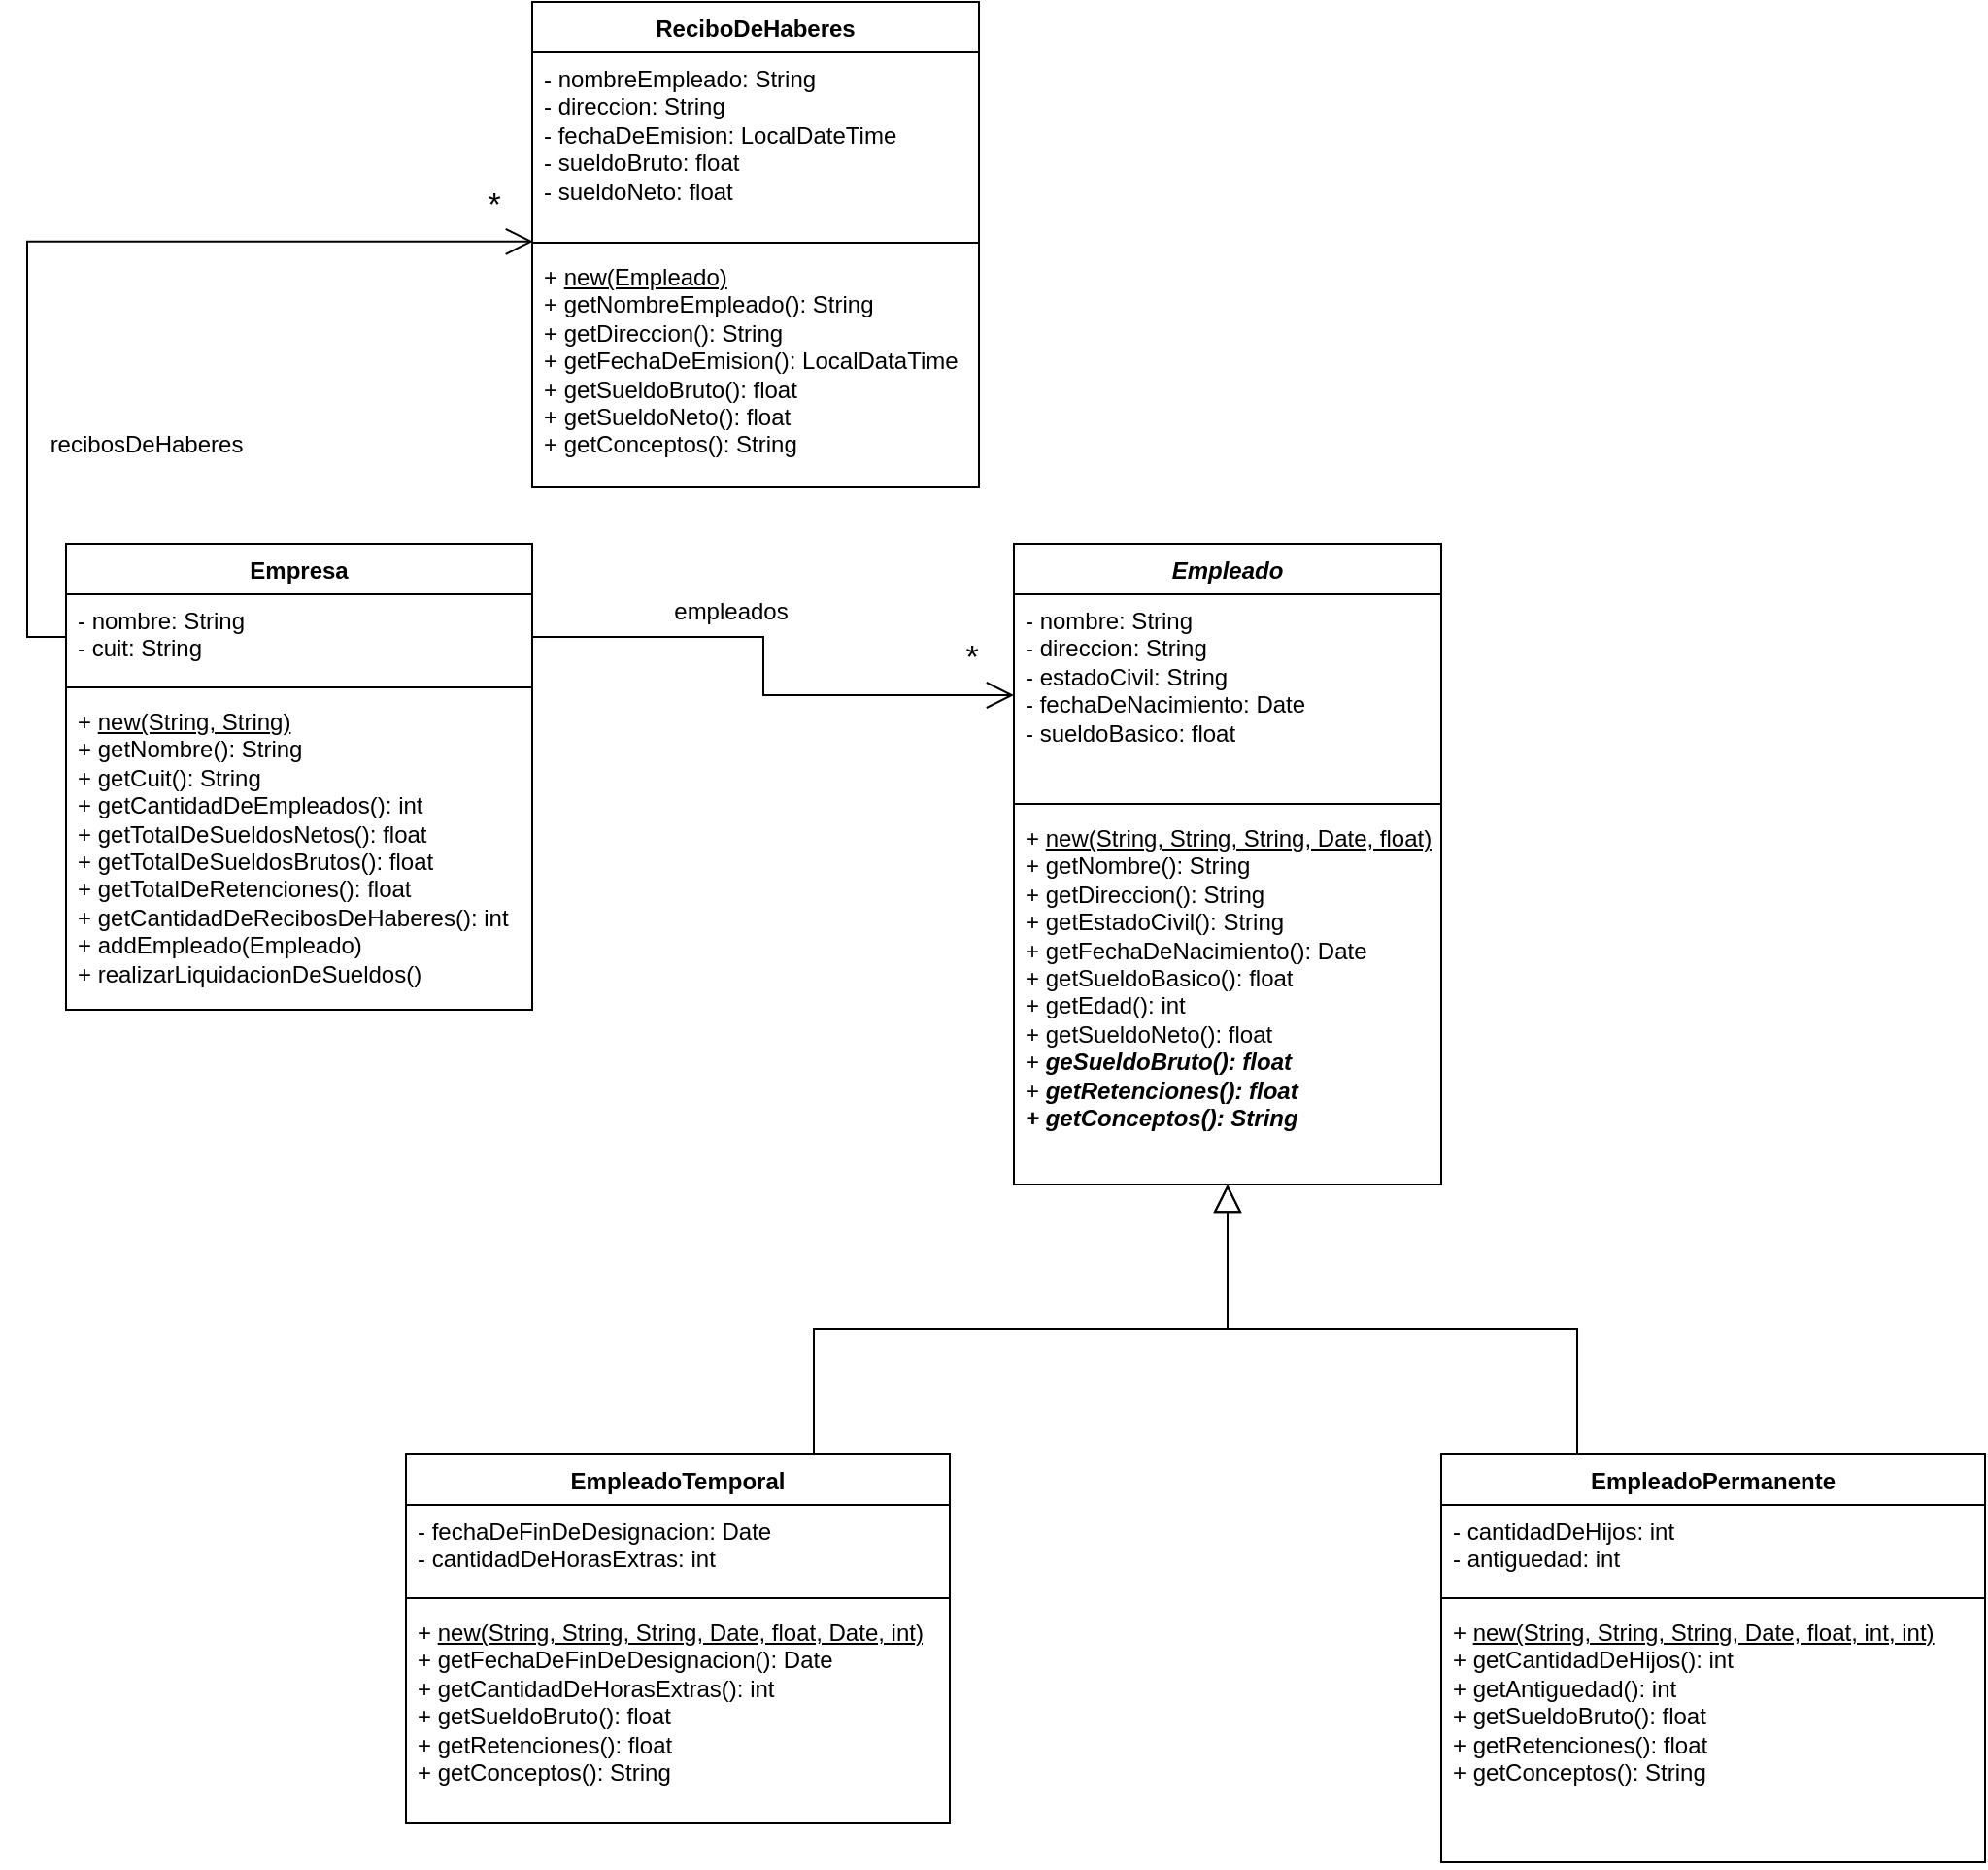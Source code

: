 <mxfile version="26.2.14">
  <diagram name="Página-1" id="mZQW4fi0oKs5TE2i5J2t">
    <mxGraphModel dx="1042" dy="580" grid="1" gridSize="10" guides="1" tooltips="1" connect="1" arrows="1" fold="1" page="1" pageScale="1" pageWidth="827" pageHeight="1169" math="0" shadow="0">
      <root>
        <mxCell id="0" />
        <mxCell id="1" parent="0" />
        <mxCell id="La2GDN7J3TuxR0nn211_-1" value="Empresa" style="swimlane;fontStyle=1;align=center;verticalAlign=top;childLayout=stackLayout;horizontal=1;startSize=26;horizontalStack=0;resizeParent=1;resizeParentMax=0;resizeLast=0;collapsible=1;marginBottom=0;whiteSpace=wrap;html=1;" parent="1" vertex="1">
          <mxGeometry x="45" y="289" width="240" height="240" as="geometry" />
        </mxCell>
        <mxCell id="La2GDN7J3TuxR0nn211_-2" value="- nombre: String&lt;div&gt;- cuit: String&lt;/div&gt;" style="text;strokeColor=none;fillColor=none;align=left;verticalAlign=top;spacingLeft=4;spacingRight=4;overflow=hidden;rotatable=0;points=[[0,0.5],[1,0.5]];portConstraint=eastwest;whiteSpace=wrap;html=1;" parent="La2GDN7J3TuxR0nn211_-1" vertex="1">
          <mxGeometry y="26" width="240" height="44" as="geometry" />
        </mxCell>
        <mxCell id="La2GDN7J3TuxR0nn211_-3" value="" style="line;strokeWidth=1;fillColor=none;align=left;verticalAlign=middle;spacingTop=-1;spacingLeft=3;spacingRight=3;rotatable=0;labelPosition=right;points=[];portConstraint=eastwest;strokeColor=inherit;" parent="La2GDN7J3TuxR0nn211_-1" vertex="1">
          <mxGeometry y="70" width="240" height="8" as="geometry" />
        </mxCell>
        <mxCell id="La2GDN7J3TuxR0nn211_-4" value="+ &lt;u&gt;new(String, String)&lt;/u&gt;&lt;div&gt;+ getNombre(): String&lt;/div&gt;&lt;div&gt;+ getCuit(): String&lt;/div&gt;&lt;div&gt;+ getCantidadDeEmpleados(): int&lt;/div&gt;&lt;div&gt;+ getTotalDeSueldosNetos(): float&lt;/div&gt;&lt;div&gt;+ getTotalDeSueldosBrutos(): float&lt;/div&gt;&lt;div&gt;+ getTotalDeRetenciones(): float&lt;/div&gt;&lt;div&gt;+ getCantidadDeRecibosDeHaberes(): int&lt;/div&gt;&lt;div&gt;+ addEmpleado(Empleado)&lt;/div&gt;&lt;div&gt;+ realizarLiquidacionDeSueldos()&lt;/div&gt;&lt;div&gt;&lt;br&gt;&lt;/div&gt;" style="text;strokeColor=none;fillColor=none;align=left;verticalAlign=top;spacingLeft=4;spacingRight=4;overflow=hidden;rotatable=0;points=[[0,0.5],[1,0.5]];portConstraint=eastwest;whiteSpace=wrap;html=1;" parent="La2GDN7J3TuxR0nn211_-1" vertex="1">
          <mxGeometry y="78" width="240" height="162" as="geometry" />
        </mxCell>
        <mxCell id="La2GDN7J3TuxR0nn211_-5" value="&lt;i&gt;Empleado&lt;/i&gt;" style="swimlane;fontStyle=1;align=center;verticalAlign=top;childLayout=stackLayout;horizontal=1;startSize=26;horizontalStack=0;resizeParent=1;resizeParentMax=0;resizeLast=0;collapsible=1;marginBottom=0;whiteSpace=wrap;html=1;" parent="1" vertex="1">
          <mxGeometry x="533" y="289" width="220" height="330" as="geometry" />
        </mxCell>
        <mxCell id="La2GDN7J3TuxR0nn211_-6" value="- nombre: String&lt;div&gt;- direccion: String&lt;/div&gt;&lt;div&gt;- estadoCivil: String&lt;/div&gt;&lt;div&gt;- fechaDeNacimiento: Date&lt;/div&gt;&lt;div&gt;- sueldoBasico: float&lt;/div&gt;" style="text;strokeColor=none;fillColor=none;align=left;verticalAlign=top;spacingLeft=4;spacingRight=4;overflow=hidden;rotatable=0;points=[[0,0.5],[1,0.5]];portConstraint=eastwest;whiteSpace=wrap;html=1;" parent="La2GDN7J3TuxR0nn211_-5" vertex="1">
          <mxGeometry y="26" width="220" height="104" as="geometry" />
        </mxCell>
        <mxCell id="La2GDN7J3TuxR0nn211_-7" value="" style="line;strokeWidth=1;fillColor=none;align=left;verticalAlign=middle;spacingTop=-1;spacingLeft=3;spacingRight=3;rotatable=0;labelPosition=right;points=[];portConstraint=eastwest;strokeColor=inherit;" parent="La2GDN7J3TuxR0nn211_-5" vertex="1">
          <mxGeometry y="130" width="220" height="8" as="geometry" />
        </mxCell>
        <mxCell id="La2GDN7J3TuxR0nn211_-8" value="+ &lt;u&gt;new(String, String, String, Date, float)&lt;/u&gt;&lt;div&gt;+ getNombre(): String&lt;/div&gt;&lt;div&gt;+ getDireccion(): String&lt;/div&gt;&lt;div&gt;+ getEstadoCivil(): String&lt;/div&gt;&lt;div&gt;+ getFechaDeNacimiento(): Date&lt;/div&gt;&lt;div&gt;+ getSueldoBasico(): float&lt;/div&gt;&lt;div&gt;+ getEdad(): int&lt;/div&gt;&lt;div&gt;+ getSueldoNeto(): float&lt;/div&gt;&lt;div&gt;+ &lt;b&gt;&lt;i&gt;geSueldoBruto(): float&lt;/i&gt;&lt;/b&gt;&lt;/div&gt;&lt;div&gt;+ &lt;i&gt;&lt;b&gt;getRetenciones(): float&lt;/b&gt;&lt;/i&gt;&lt;/div&gt;&lt;div&gt;&lt;i&gt;&lt;b&gt;+ getConceptos(): String&lt;/b&gt;&lt;/i&gt;&lt;/div&gt;" style="text;strokeColor=none;fillColor=none;align=left;verticalAlign=top;spacingLeft=4;spacingRight=4;overflow=hidden;rotatable=0;points=[[0,0.5],[1,0.5]];portConstraint=eastwest;whiteSpace=wrap;html=1;" parent="La2GDN7J3TuxR0nn211_-5" vertex="1">
          <mxGeometry y="138" width="220" height="192" as="geometry" />
        </mxCell>
        <mxCell id="La2GDN7J3TuxR0nn211_-10" value="empleados" style="text;html=1;align=center;verticalAlign=middle;resizable=0;points=[];autosize=1;strokeColor=none;fillColor=none;" parent="1" vertex="1">
          <mxGeometry x="347" y="309" width="80" height="30" as="geometry" />
        </mxCell>
        <mxCell id="La2GDN7J3TuxR0nn211_-15" style="edgeStyle=orthogonalEdgeStyle;rounded=0;orthogonalLoop=1;jettySize=auto;html=1;exitX=1;exitY=0.5;exitDx=0;exitDy=0;endSize=12;endArrow=open;endFill=0;" parent="1" source="La2GDN7J3TuxR0nn211_-2" target="La2GDN7J3TuxR0nn211_-6" edge="1">
          <mxGeometry relative="1" as="geometry" />
        </mxCell>
        <mxCell id="La2GDN7J3TuxR0nn211_-16" value="&lt;font style=&quot;font-size: 17px;&quot;&gt;*&lt;/font&gt;" style="text;html=1;align=center;verticalAlign=middle;resizable=0;points=[];autosize=1;strokeColor=none;fillColor=none;" parent="1" vertex="1">
          <mxGeometry x="496" y="333" width="30" height="30" as="geometry" />
        </mxCell>
        <mxCell id="La2GDN7J3TuxR0nn211_-26" style="edgeStyle=orthogonalEdgeStyle;rounded=0;orthogonalLoop=1;jettySize=auto;html=1;exitX=0.75;exitY=0;exitDx=0;exitDy=0;endArrow=block;endFill=0;endSize=12;" parent="1" source="La2GDN7J3TuxR0nn211_-17" target="La2GDN7J3TuxR0nn211_-5" edge="1">
          <mxGeometry relative="1" as="geometry" />
        </mxCell>
        <mxCell id="La2GDN7J3TuxR0nn211_-17" value="EmpleadoTemporal" style="swimlane;fontStyle=1;align=center;verticalAlign=top;childLayout=stackLayout;horizontal=1;startSize=26;horizontalStack=0;resizeParent=1;resizeParentMax=0;resizeLast=0;collapsible=1;marginBottom=0;whiteSpace=wrap;html=1;" parent="1" vertex="1">
          <mxGeometry x="220" y="758" width="280" height="190" as="geometry" />
        </mxCell>
        <mxCell id="La2GDN7J3TuxR0nn211_-18" value="- fechaDeFinDeDesignacion: Date&lt;div&gt;- cantidadDeHorasExtras: int&lt;/div&gt;" style="text;strokeColor=none;fillColor=none;align=left;verticalAlign=top;spacingLeft=4;spacingRight=4;overflow=hidden;rotatable=0;points=[[0,0.5],[1,0.5]];portConstraint=eastwest;whiteSpace=wrap;html=1;" parent="La2GDN7J3TuxR0nn211_-17" vertex="1">
          <mxGeometry y="26" width="280" height="44" as="geometry" />
        </mxCell>
        <mxCell id="La2GDN7J3TuxR0nn211_-19" value="" style="line;strokeWidth=1;fillColor=none;align=left;verticalAlign=middle;spacingTop=-1;spacingLeft=3;spacingRight=3;rotatable=0;labelPosition=right;points=[];portConstraint=eastwest;strokeColor=inherit;" parent="La2GDN7J3TuxR0nn211_-17" vertex="1">
          <mxGeometry y="70" width="280" height="8" as="geometry" />
        </mxCell>
        <mxCell id="La2GDN7J3TuxR0nn211_-20" value="+ &lt;u&gt;new(String, String, String, Date, float, Date, int)&lt;/u&gt;&lt;div&gt;+ getFechaDeFinDeDesignacion(): Date&lt;/div&gt;&lt;div&gt;+ getCantidadDeHorasExtras(): int&lt;/div&gt;&lt;div&gt;+ getSueldoBruto(): float&lt;/div&gt;&lt;div&gt;+ getRetenciones(): float&lt;/div&gt;&lt;div&gt;+ getConceptos(): String&lt;/div&gt;&lt;div&gt;&lt;br&gt;&lt;/div&gt;" style="text;strokeColor=none;fillColor=none;align=left;verticalAlign=top;spacingLeft=4;spacingRight=4;overflow=hidden;rotatable=0;points=[[0,0.5],[1,0.5]];portConstraint=eastwest;whiteSpace=wrap;html=1;" parent="La2GDN7J3TuxR0nn211_-17" vertex="1">
          <mxGeometry y="78" width="280" height="112" as="geometry" />
        </mxCell>
        <mxCell id="La2GDN7J3TuxR0nn211_-27" style="edgeStyle=orthogonalEdgeStyle;rounded=0;orthogonalLoop=1;jettySize=auto;html=1;exitX=0.25;exitY=0;exitDx=0;exitDy=0;endArrow=block;endFill=0;endSize=12;" parent="1" source="La2GDN7J3TuxR0nn211_-21" target="La2GDN7J3TuxR0nn211_-5" edge="1">
          <mxGeometry relative="1" as="geometry" />
        </mxCell>
        <mxCell id="La2GDN7J3TuxR0nn211_-21" value="EmpleadoPermanente" style="swimlane;fontStyle=1;align=center;verticalAlign=top;childLayout=stackLayout;horizontal=1;startSize=26;horizontalStack=0;resizeParent=1;resizeParentMax=0;resizeLast=0;collapsible=1;marginBottom=0;whiteSpace=wrap;html=1;" parent="1" vertex="1">
          <mxGeometry x="753" y="758" width="280" height="210" as="geometry" />
        </mxCell>
        <mxCell id="La2GDN7J3TuxR0nn211_-22" value="- cantidadDeHijos: int&lt;div&gt;- antiguedad: int&lt;/div&gt;" style="text;strokeColor=none;fillColor=none;align=left;verticalAlign=top;spacingLeft=4;spacingRight=4;overflow=hidden;rotatable=0;points=[[0,0.5],[1,0.5]];portConstraint=eastwest;whiteSpace=wrap;html=1;" parent="La2GDN7J3TuxR0nn211_-21" vertex="1">
          <mxGeometry y="26" width="280" height="44" as="geometry" />
        </mxCell>
        <mxCell id="La2GDN7J3TuxR0nn211_-23" value="" style="line;strokeWidth=1;fillColor=none;align=left;verticalAlign=middle;spacingTop=-1;spacingLeft=3;spacingRight=3;rotatable=0;labelPosition=right;points=[];portConstraint=eastwest;strokeColor=inherit;" parent="La2GDN7J3TuxR0nn211_-21" vertex="1">
          <mxGeometry y="70" width="280" height="8" as="geometry" />
        </mxCell>
        <mxCell id="La2GDN7J3TuxR0nn211_-24" value="+ &lt;u&gt;new(String, String, String, Date, float, int, int)&lt;/u&gt;&lt;div&gt;&lt;div&gt;+ getCantidadDeHijos(): int&lt;/div&gt;&lt;div&gt;+ getAntiguedad(): int&lt;/div&gt;&lt;div&gt;+ getSueldoBruto(): float&lt;/div&gt;&lt;div&gt;+ getRetenciones(): float&lt;/div&gt;&lt;/div&gt;&lt;div&gt;+ getConceptos(): String&lt;/div&gt;" style="text;strokeColor=none;fillColor=none;align=left;verticalAlign=top;spacingLeft=4;spacingRight=4;overflow=hidden;rotatable=0;points=[[0,0.5],[1,0.5]];portConstraint=eastwest;whiteSpace=wrap;html=1;" parent="La2GDN7J3TuxR0nn211_-21" vertex="1">
          <mxGeometry y="78" width="280" height="132" as="geometry" />
        </mxCell>
        <mxCell id="La2GDN7J3TuxR0nn211_-28" value="ReciboDeHaberes" style="swimlane;fontStyle=1;align=center;verticalAlign=top;childLayout=stackLayout;horizontal=1;startSize=26;horizontalStack=0;resizeParent=1;resizeParentMax=0;resizeLast=0;collapsible=1;marginBottom=0;whiteSpace=wrap;html=1;" parent="1" vertex="1">
          <mxGeometry x="285" y="10" width="230" height="250" as="geometry" />
        </mxCell>
        <mxCell id="La2GDN7J3TuxR0nn211_-29" value="- nombreEmpleado: String&lt;div&gt;- direccion: String&lt;/div&gt;&lt;div&gt;- fechaDeEmision: LocalDateTime&lt;/div&gt;&lt;div&gt;- sueldoBruto: float&lt;/div&gt;&lt;div&gt;- sueldoNeto: float&lt;/div&gt;" style="text;strokeColor=none;fillColor=none;align=left;verticalAlign=top;spacingLeft=4;spacingRight=4;overflow=hidden;rotatable=0;points=[[0,0.5],[1,0.5]];portConstraint=eastwest;whiteSpace=wrap;html=1;" parent="La2GDN7J3TuxR0nn211_-28" vertex="1">
          <mxGeometry y="26" width="230" height="94" as="geometry" />
        </mxCell>
        <mxCell id="La2GDN7J3TuxR0nn211_-30" value="" style="line;strokeWidth=1;fillColor=none;align=left;verticalAlign=middle;spacingTop=-1;spacingLeft=3;spacingRight=3;rotatable=0;labelPosition=right;points=[];portConstraint=eastwest;strokeColor=inherit;" parent="La2GDN7J3TuxR0nn211_-28" vertex="1">
          <mxGeometry y="120" width="230" height="8" as="geometry" />
        </mxCell>
        <mxCell id="La2GDN7J3TuxR0nn211_-31" value="+ &lt;u&gt;new(Empleado)&lt;/u&gt;&lt;div&gt;+ getNombreEmpleado(): String&lt;/div&gt;&lt;div&gt;+ getDireccion(): String&lt;/div&gt;&lt;div&gt;+ getFechaDeEmision(): LocalDataTime&lt;/div&gt;&lt;div&gt;+ getSueldoBruto(): float&lt;/div&gt;&lt;div&gt;+ getSueldoNeto(): float&lt;/div&gt;&lt;div&gt;+ getConceptos(): String&lt;/div&gt;" style="text;strokeColor=none;fillColor=none;align=left;verticalAlign=top;spacingLeft=4;spacingRight=4;overflow=hidden;rotatable=0;points=[[0,0.5],[1,0.5]];portConstraint=eastwest;whiteSpace=wrap;html=1;" parent="La2GDN7J3TuxR0nn211_-28" vertex="1">
          <mxGeometry y="128" width="230" height="122" as="geometry" />
        </mxCell>
        <mxCell id="La2GDN7J3TuxR0nn211_-32" style="edgeStyle=orthogonalEdgeStyle;rounded=0;orthogonalLoop=1;jettySize=auto;html=1;exitX=0;exitY=0.5;exitDx=0;exitDy=0;entryX=0.002;entryY=1.036;entryDx=0;entryDy=0;entryPerimeter=0;endArrow=open;endFill=0;endSize=12;" parent="1" source="La2GDN7J3TuxR0nn211_-2" target="La2GDN7J3TuxR0nn211_-29" edge="1">
          <mxGeometry relative="1" as="geometry" />
        </mxCell>
        <mxCell id="La2GDN7J3TuxR0nn211_-34" value="recibosDeHaberes" style="text;html=1;align=center;verticalAlign=middle;resizable=0;points=[];autosize=1;strokeColor=none;fillColor=none;" parent="1" vertex="1">
          <mxGeometry x="26" y="223" width="120" height="30" as="geometry" />
        </mxCell>
        <mxCell id="uy5qb_XqA0YSJ6FOzJKw-1" value="&lt;font style=&quot;font-size: 17px;&quot;&gt;*&lt;/font&gt;" style="text;html=1;align=center;verticalAlign=middle;resizable=0;points=[];autosize=1;strokeColor=none;fillColor=none;" vertex="1" parent="1">
          <mxGeometry x="250" y="100" width="30" height="30" as="geometry" />
        </mxCell>
      </root>
    </mxGraphModel>
  </diagram>
</mxfile>
